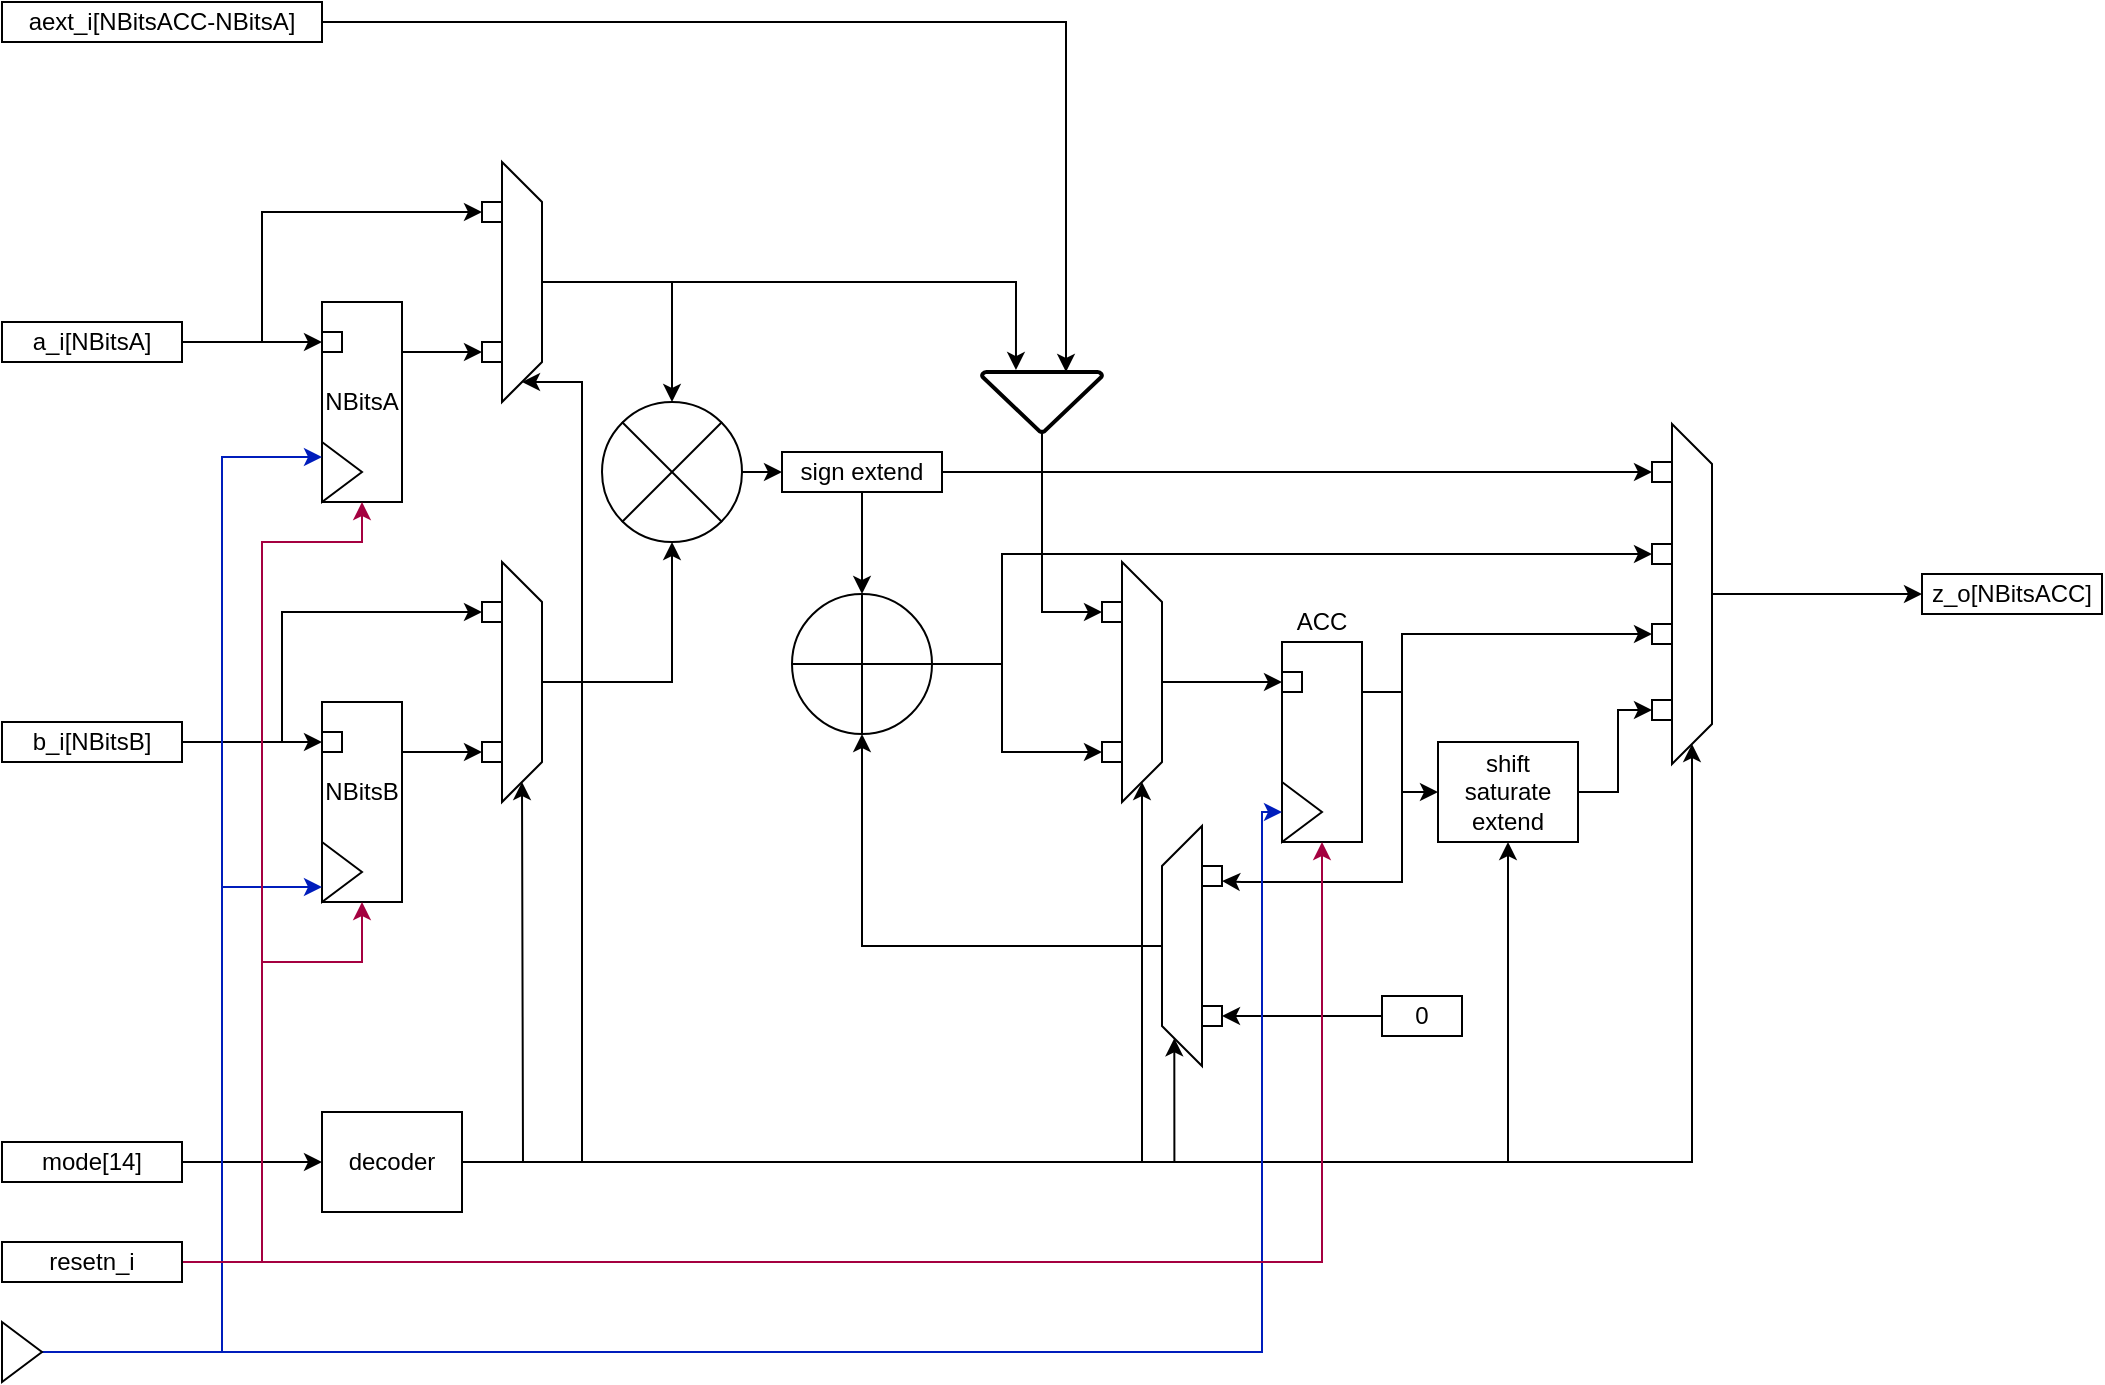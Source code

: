 <mxfile version="14.8.0" type="github">
  <diagram id="Zt-Wdsxh2AnEjAXwIarj" name="Page-1">
    <mxGraphModel dx="1316" dy="865" grid="1" gridSize="10" guides="1" tooltips="1" connect="1" arrows="1" fold="1" page="1" pageScale="1" pageWidth="1700" pageHeight="1100" math="0" shadow="0">
      <root>
        <mxCell id="0" />
        <mxCell id="1" parent="0" />
        <mxCell id="nUtwPCLg_D4EzGsEK1XT-14" value="" style="group" vertex="1" connectable="0" parent="1">
          <mxGeometry x="240" y="190" width="30" height="120" as="geometry" />
        </mxCell>
        <mxCell id="nUtwPCLg_D4EzGsEK1XT-8" value="" style="shape=trapezoid;perimeter=trapezoidPerimeter;whiteSpace=wrap;html=1;fixedSize=1;rotation=90;" vertex="1" parent="nUtwPCLg_D4EzGsEK1XT-14">
          <mxGeometry x="-40" y="50" width="120" height="20" as="geometry" />
        </mxCell>
        <mxCell id="nUtwPCLg_D4EzGsEK1XT-10" value="" style="rounded=0;whiteSpace=wrap;html=1;" vertex="1" parent="nUtwPCLg_D4EzGsEK1XT-14">
          <mxGeometry y="20" width="10" height="10" as="geometry" />
        </mxCell>
        <mxCell id="nUtwPCLg_D4EzGsEK1XT-13" value="" style="rounded=0;whiteSpace=wrap;html=1;" vertex="1" parent="nUtwPCLg_D4EzGsEK1XT-14">
          <mxGeometry y="90" width="10" height="10" as="geometry" />
        </mxCell>
        <mxCell id="nUtwPCLg_D4EzGsEK1XT-16" style="edgeStyle=orthogonalEdgeStyle;rounded=0;orthogonalLoop=1;jettySize=auto;html=1;entryX=0;entryY=0.5;entryDx=0;entryDy=0;exitX=1;exitY=0.5;exitDx=0;exitDy=0;" edge="1" parent="1" source="nUtwPCLg_D4EzGsEK1XT-18" target="nUtwPCLg_D4EzGsEK1XT-17">
          <mxGeometry relative="1" as="geometry">
            <mxPoint x="20" y="281" as="sourcePoint" />
            <mxPoint x="160" y="280" as="targetPoint" />
          </mxGeometry>
        </mxCell>
        <mxCell id="nUtwPCLg_D4EzGsEK1XT-18" value="a_i[NBitsA]" style="text;html=1;align=center;verticalAlign=middle;whiteSpace=wrap;rounded=0;strokeColor=#000000;" vertex="1" parent="1">
          <mxGeometry y="270" width="90" height="20" as="geometry" />
        </mxCell>
        <mxCell id="nUtwPCLg_D4EzGsEK1XT-19" value="NBitsA" style="group" vertex="1" connectable="0" parent="1">
          <mxGeometry x="160" y="260" width="40" height="100" as="geometry" />
        </mxCell>
        <mxCell id="nUtwPCLg_D4EzGsEK1XT-1" value="" style="rounded=0;whiteSpace=wrap;html=1;container=0;" vertex="1" parent="nUtwPCLg_D4EzGsEK1XT-19">
          <mxGeometry width="40" height="100" as="geometry" />
        </mxCell>
        <mxCell id="nUtwPCLg_D4EzGsEK1XT-2" value="" style="triangle;whiteSpace=wrap;html=1;container=0;" vertex="1" parent="nUtwPCLg_D4EzGsEK1XT-19">
          <mxGeometry y="70" width="20" height="30" as="geometry" />
        </mxCell>
        <mxCell id="nUtwPCLg_D4EzGsEK1XT-17" value="" style="rounded=0;whiteSpace=wrap;html=1;container=0;" vertex="1" parent="nUtwPCLg_D4EzGsEK1XT-19">
          <mxGeometry y="15" width="10" height="10" as="geometry" />
        </mxCell>
        <mxCell id="nUtwPCLg_D4EzGsEK1XT-84" value="NBitsA" style="text;html=1;strokeColor=none;fillColor=none;align=center;verticalAlign=middle;whiteSpace=wrap;rounded=0;" vertex="1" parent="nUtwPCLg_D4EzGsEK1XT-19">
          <mxGeometry y="40" width="40" height="20" as="geometry" />
        </mxCell>
        <mxCell id="nUtwPCLg_D4EzGsEK1XT-20" value="" style="group" vertex="1" connectable="0" parent="1">
          <mxGeometry x="160" y="460" width="40" height="100" as="geometry" />
        </mxCell>
        <mxCell id="nUtwPCLg_D4EzGsEK1XT-21" value="" style="rounded=0;whiteSpace=wrap;html=1;container=0;" vertex="1" parent="nUtwPCLg_D4EzGsEK1XT-20">
          <mxGeometry width="40" height="100" as="geometry" />
        </mxCell>
        <mxCell id="nUtwPCLg_D4EzGsEK1XT-22" value="" style="triangle;whiteSpace=wrap;html=1;container=0;" vertex="1" parent="nUtwPCLg_D4EzGsEK1XT-20">
          <mxGeometry y="70" width="20" height="30" as="geometry" />
        </mxCell>
        <mxCell id="nUtwPCLg_D4EzGsEK1XT-23" value="" style="rounded=0;whiteSpace=wrap;html=1;container=0;" vertex="1" parent="nUtwPCLg_D4EzGsEK1XT-20">
          <mxGeometry y="15" width="10" height="10" as="geometry" />
        </mxCell>
        <mxCell id="nUtwPCLg_D4EzGsEK1XT-25" style="edgeStyle=orthogonalEdgeStyle;rounded=0;orthogonalLoop=1;jettySize=auto;html=1;exitX=1;exitY=0.5;exitDx=0;exitDy=0;entryX=0;entryY=0.5;entryDx=0;entryDy=0;" edge="1" parent="1" source="nUtwPCLg_D4EzGsEK1XT-24" target="nUtwPCLg_D4EzGsEK1XT-23">
          <mxGeometry relative="1" as="geometry" />
        </mxCell>
        <mxCell id="nUtwPCLg_D4EzGsEK1XT-40" style="edgeStyle=orthogonalEdgeStyle;rounded=0;orthogonalLoop=1;jettySize=auto;html=1;exitX=1;exitY=0.5;exitDx=0;exitDy=0;entryX=0;entryY=0.5;entryDx=0;entryDy=0;" edge="1" parent="1" source="nUtwPCLg_D4EzGsEK1XT-24" target="nUtwPCLg_D4EzGsEK1XT-37">
          <mxGeometry relative="1" as="geometry">
            <Array as="points">
              <mxPoint x="140" y="480" />
              <mxPoint x="140" y="415" />
            </Array>
          </mxGeometry>
        </mxCell>
        <mxCell id="nUtwPCLg_D4EzGsEK1XT-24" value="b_i[NBitsB]" style="text;html=1;align=center;verticalAlign=middle;whiteSpace=wrap;rounded=0;strokeColor=#000000;" vertex="1" parent="1">
          <mxGeometry y="470" width="90" height="20" as="geometry" />
        </mxCell>
        <mxCell id="nUtwPCLg_D4EzGsEK1XT-26" value="" style="group" vertex="1" connectable="0" parent="1">
          <mxGeometry x="640" y="430" width="40" height="100" as="geometry" />
        </mxCell>
        <mxCell id="nUtwPCLg_D4EzGsEK1XT-27" value="" style="rounded=0;whiteSpace=wrap;html=1;container=0;" vertex="1" parent="nUtwPCLg_D4EzGsEK1XT-26">
          <mxGeometry width="40" height="100" as="geometry" />
        </mxCell>
        <mxCell id="nUtwPCLg_D4EzGsEK1XT-28" value="" style="triangle;whiteSpace=wrap;html=1;container=0;" vertex="1" parent="nUtwPCLg_D4EzGsEK1XT-26">
          <mxGeometry y="70" width="20" height="30" as="geometry" />
        </mxCell>
        <mxCell id="nUtwPCLg_D4EzGsEK1XT-29" value="" style="rounded=0;whiteSpace=wrap;html=1;container=0;" vertex="1" parent="nUtwPCLg_D4EzGsEK1XT-26">
          <mxGeometry y="15" width="10" height="10" as="geometry" />
        </mxCell>
        <mxCell id="nUtwPCLg_D4EzGsEK1XT-30" style="edgeStyle=orthogonalEdgeStyle;rounded=0;orthogonalLoop=1;jettySize=auto;html=1;exitX=1;exitY=0.25;exitDx=0;exitDy=0;entryX=0;entryY=0.5;entryDx=0;entryDy=0;" edge="1" parent="1" source="nUtwPCLg_D4EzGsEK1XT-1" target="nUtwPCLg_D4EzGsEK1XT-13">
          <mxGeometry relative="1" as="geometry">
            <mxPoint x="240" y="285" as="targetPoint" />
          </mxGeometry>
        </mxCell>
        <mxCell id="nUtwPCLg_D4EzGsEK1XT-32" style="edgeStyle=orthogonalEdgeStyle;rounded=0;orthogonalLoop=1;jettySize=auto;html=1;exitX=1;exitY=0.5;exitDx=0;exitDy=0;entryX=0;entryY=0.5;entryDx=0;entryDy=0;" edge="1" parent="1" source="nUtwPCLg_D4EzGsEK1XT-18" target="nUtwPCLg_D4EzGsEK1XT-10">
          <mxGeometry relative="1" as="geometry">
            <Array as="points">
              <mxPoint x="130" y="280" />
              <mxPoint x="130" y="215" />
            </Array>
          </mxGeometry>
        </mxCell>
        <mxCell id="nUtwPCLg_D4EzGsEK1XT-44" style="edgeStyle=orthogonalEdgeStyle;rounded=0;orthogonalLoop=1;jettySize=auto;html=1;exitX=1;exitY=0.5;exitDx=0;exitDy=0;exitPerimeter=0;entryX=0;entryY=0.5;entryDx=0;entryDy=0;" edge="1" parent="1" source="nUtwPCLg_D4EzGsEK1XT-33" target="nUtwPCLg_D4EzGsEK1XT-43">
          <mxGeometry relative="1" as="geometry" />
        </mxCell>
        <mxCell id="nUtwPCLg_D4EzGsEK1XT-33" value="" style="verticalLabelPosition=bottom;verticalAlign=top;html=1;shape=mxgraph.flowchart.or;strokeColor=#000000;" vertex="1" parent="1">
          <mxGeometry x="300" y="310" width="70" height="70" as="geometry" />
        </mxCell>
        <mxCell id="nUtwPCLg_D4EzGsEK1XT-34" style="edgeStyle=orthogonalEdgeStyle;rounded=0;orthogonalLoop=1;jettySize=auto;html=1;exitX=0.5;exitY=0;exitDx=0;exitDy=0;entryX=0.5;entryY=0;entryDx=0;entryDy=0;entryPerimeter=0;" edge="1" parent="1" source="nUtwPCLg_D4EzGsEK1XT-8" target="nUtwPCLg_D4EzGsEK1XT-33">
          <mxGeometry relative="1" as="geometry" />
        </mxCell>
        <mxCell id="nUtwPCLg_D4EzGsEK1XT-35" value="" style="group" vertex="1" connectable="0" parent="1">
          <mxGeometry x="240" y="390" width="30" height="120" as="geometry" />
        </mxCell>
        <mxCell id="nUtwPCLg_D4EzGsEK1XT-36" value="" style="shape=trapezoid;perimeter=trapezoidPerimeter;whiteSpace=wrap;html=1;fixedSize=1;rotation=90;" vertex="1" parent="nUtwPCLg_D4EzGsEK1XT-35">
          <mxGeometry x="-40" y="50" width="120" height="20" as="geometry" />
        </mxCell>
        <mxCell id="nUtwPCLg_D4EzGsEK1XT-37" value="" style="rounded=0;whiteSpace=wrap;html=1;" vertex="1" parent="nUtwPCLg_D4EzGsEK1XT-35">
          <mxGeometry y="20" width="10" height="10" as="geometry" />
        </mxCell>
        <mxCell id="nUtwPCLg_D4EzGsEK1XT-38" value="" style="rounded=0;whiteSpace=wrap;html=1;" vertex="1" parent="nUtwPCLg_D4EzGsEK1XT-35">
          <mxGeometry y="90" width="10" height="10" as="geometry" />
        </mxCell>
        <mxCell id="nUtwPCLg_D4EzGsEK1XT-39" style="edgeStyle=orthogonalEdgeStyle;rounded=0;orthogonalLoop=1;jettySize=auto;html=1;exitX=1;exitY=0.25;exitDx=0;exitDy=0;entryX=0;entryY=0.5;entryDx=0;entryDy=0;" edge="1" parent="1" source="nUtwPCLg_D4EzGsEK1XT-21" target="nUtwPCLg_D4EzGsEK1XT-38">
          <mxGeometry relative="1" as="geometry" />
        </mxCell>
        <mxCell id="nUtwPCLg_D4EzGsEK1XT-41" style="edgeStyle=orthogonalEdgeStyle;rounded=0;orthogonalLoop=1;jettySize=auto;html=1;exitX=0.5;exitY=0;exitDx=0;exitDy=0;entryX=0.5;entryY=1;entryDx=0;entryDy=0;entryPerimeter=0;" edge="1" parent="1" source="nUtwPCLg_D4EzGsEK1XT-36" target="nUtwPCLg_D4EzGsEK1XT-33">
          <mxGeometry relative="1" as="geometry" />
        </mxCell>
        <mxCell id="nUtwPCLg_D4EzGsEK1XT-59" style="edgeStyle=orthogonalEdgeStyle;rounded=0;orthogonalLoop=1;jettySize=auto;html=1;exitX=0.5;exitY=1;exitDx=0;exitDy=0;entryX=0.5;entryY=0;entryDx=0;entryDy=0;entryPerimeter=0;" edge="1" parent="1" source="nUtwPCLg_D4EzGsEK1XT-43" target="nUtwPCLg_D4EzGsEK1XT-57">
          <mxGeometry relative="1" as="geometry" />
        </mxCell>
        <mxCell id="nUtwPCLg_D4EzGsEK1XT-60" style="edgeStyle=orthogonalEdgeStyle;rounded=0;orthogonalLoop=1;jettySize=auto;html=1;exitX=1;exitY=0.5;exitDx=0;exitDy=0;entryX=0;entryY=0.5;entryDx=0;entryDy=0;" edge="1" parent="1" source="nUtwPCLg_D4EzGsEK1XT-43" target="nUtwPCLg_D4EzGsEK1XT-50">
          <mxGeometry relative="1" as="geometry">
            <mxPoint x="680" y="345" as="targetPoint" />
          </mxGeometry>
        </mxCell>
        <mxCell id="nUtwPCLg_D4EzGsEK1XT-43" value="sign extend" style="text;html=1;fillColor=none;align=center;verticalAlign=middle;whiteSpace=wrap;rounded=0;strokeColor=#000000;" vertex="1" parent="1">
          <mxGeometry x="390" y="335" width="80" height="20" as="geometry" />
        </mxCell>
        <mxCell id="nUtwPCLg_D4EzGsEK1XT-56" value="" style="group" vertex="1" connectable="0" parent="1">
          <mxGeometry x="825" y="321" width="30" height="170" as="geometry" />
        </mxCell>
        <mxCell id="nUtwPCLg_D4EzGsEK1XT-49" value="" style="shape=trapezoid;perimeter=trapezoidPerimeter;whiteSpace=wrap;html=1;fixedSize=1;strokeColor=#000000;rotation=90;" vertex="1" parent="nUtwPCLg_D4EzGsEK1XT-56">
          <mxGeometry x="-65" y="75" width="170" height="20" as="geometry" />
        </mxCell>
        <mxCell id="nUtwPCLg_D4EzGsEK1XT-50" value="" style="rounded=0;whiteSpace=wrap;html=1;strokeColor=#000000;" vertex="1" parent="nUtwPCLg_D4EzGsEK1XT-56">
          <mxGeometry y="19" width="10" height="10" as="geometry" />
        </mxCell>
        <mxCell id="nUtwPCLg_D4EzGsEK1XT-51" value="" style="rounded=0;whiteSpace=wrap;html=1;strokeColor=#000000;" vertex="1" parent="nUtwPCLg_D4EzGsEK1XT-56">
          <mxGeometry y="60" width="10" height="10" as="geometry" />
        </mxCell>
        <mxCell id="nUtwPCLg_D4EzGsEK1XT-52" value="" style="rounded=0;whiteSpace=wrap;html=1;strokeColor=#000000;" vertex="1" parent="nUtwPCLg_D4EzGsEK1XT-56">
          <mxGeometry y="100" width="10" height="10" as="geometry" />
        </mxCell>
        <mxCell id="nUtwPCLg_D4EzGsEK1XT-55" value="" style="rounded=0;whiteSpace=wrap;html=1;strokeColor=#000000;" vertex="1" parent="nUtwPCLg_D4EzGsEK1XT-56">
          <mxGeometry y="138" width="10" height="10" as="geometry" />
        </mxCell>
        <mxCell id="nUtwPCLg_D4EzGsEK1XT-58" style="edgeStyle=orthogonalEdgeStyle;rounded=0;orthogonalLoop=1;jettySize=auto;html=1;exitX=1;exitY=0.5;exitDx=0;exitDy=0;exitPerimeter=0;entryX=0;entryY=0.5;entryDx=0;entryDy=0;" edge="1" parent="1" source="nUtwPCLg_D4EzGsEK1XT-57" target="nUtwPCLg_D4EzGsEK1XT-65">
          <mxGeometry relative="1" as="geometry">
            <Array as="points">
              <mxPoint x="500" y="441" />
              <mxPoint x="500" y="485" />
            </Array>
          </mxGeometry>
        </mxCell>
        <mxCell id="nUtwPCLg_D4EzGsEK1XT-57" value="" style="verticalLabelPosition=bottom;verticalAlign=top;html=1;shape=mxgraph.flowchart.summing_function;strokeColor=#000000;" vertex="1" parent="1">
          <mxGeometry x="395" y="406" width="70" height="70" as="geometry" />
        </mxCell>
        <mxCell id="nUtwPCLg_D4EzGsEK1XT-61" style="edgeStyle=orthogonalEdgeStyle;rounded=0;orthogonalLoop=1;jettySize=auto;html=1;entryX=0;entryY=0.5;entryDx=0;entryDy=0;exitX=1;exitY=0.5;exitDx=0;exitDy=0;exitPerimeter=0;" edge="1" parent="1" source="nUtwPCLg_D4EzGsEK1XT-57" target="nUtwPCLg_D4EzGsEK1XT-51">
          <mxGeometry relative="1" as="geometry">
            <mxPoint x="530" y="439" as="sourcePoint" />
            <Array as="points">
              <mxPoint x="500" y="441" />
              <mxPoint x="500" y="386" />
            </Array>
          </mxGeometry>
        </mxCell>
        <mxCell id="nUtwPCLg_D4EzGsEK1XT-62" value="" style="group" vertex="1" connectable="0" parent="1">
          <mxGeometry x="550" y="390" width="30" height="120" as="geometry" />
        </mxCell>
        <mxCell id="nUtwPCLg_D4EzGsEK1XT-63" value="" style="shape=trapezoid;perimeter=trapezoidPerimeter;whiteSpace=wrap;html=1;fixedSize=1;rotation=90;" vertex="1" parent="nUtwPCLg_D4EzGsEK1XT-62">
          <mxGeometry x="-40" y="50" width="120" height="20" as="geometry" />
        </mxCell>
        <mxCell id="nUtwPCLg_D4EzGsEK1XT-64" value="" style="rounded=0;whiteSpace=wrap;html=1;" vertex="1" parent="nUtwPCLg_D4EzGsEK1XT-62">
          <mxGeometry y="20" width="10" height="10" as="geometry" />
        </mxCell>
        <mxCell id="nUtwPCLg_D4EzGsEK1XT-65" value="" style="rounded=0;whiteSpace=wrap;html=1;" vertex="1" parent="nUtwPCLg_D4EzGsEK1XT-62">
          <mxGeometry y="90" width="10" height="10" as="geometry" />
        </mxCell>
        <mxCell id="nUtwPCLg_D4EzGsEK1XT-66" style="edgeStyle=orthogonalEdgeStyle;rounded=0;orthogonalLoop=1;jettySize=auto;html=1;exitX=0.5;exitY=0;exitDx=0;exitDy=0;entryX=0;entryY=0.5;entryDx=0;entryDy=0;" edge="1" parent="1" source="nUtwPCLg_D4EzGsEK1XT-63" target="nUtwPCLg_D4EzGsEK1XT-29">
          <mxGeometry relative="1" as="geometry" />
        </mxCell>
        <mxCell id="nUtwPCLg_D4EzGsEK1XT-70" style="edgeStyle=orthogonalEdgeStyle;rounded=0;orthogonalLoop=1;jettySize=auto;html=1;exitX=0.5;exitY=1;exitDx=0;exitDy=0;entryX=0;entryY=0.5;entryDx=0;entryDy=0;exitPerimeter=0;" edge="1" parent="1" source="nUtwPCLg_D4EzGsEK1XT-91" target="nUtwPCLg_D4EzGsEK1XT-64">
          <mxGeometry relative="1" as="geometry">
            <mxPoint x="470" y="250" as="sourcePoint" />
            <Array as="points">
              <mxPoint x="520" y="415" />
            </Array>
          </mxGeometry>
        </mxCell>
        <mxCell id="nUtwPCLg_D4EzGsEK1XT-71" style="edgeStyle=orthogonalEdgeStyle;rounded=0;orthogonalLoop=1;jettySize=auto;html=1;exitX=1;exitY=0.25;exitDx=0;exitDy=0;entryX=0;entryY=0.5;entryDx=0;entryDy=0;" edge="1" parent="1" source="nUtwPCLg_D4EzGsEK1XT-27" target="nUtwPCLg_D4EzGsEK1XT-52">
          <mxGeometry relative="1" as="geometry">
            <Array as="points">
              <mxPoint x="700" y="455" />
              <mxPoint x="700" y="426" />
            </Array>
          </mxGeometry>
        </mxCell>
        <mxCell id="nUtwPCLg_D4EzGsEK1XT-74" style="edgeStyle=orthogonalEdgeStyle;rounded=0;orthogonalLoop=1;jettySize=auto;html=1;exitX=1;exitY=0.5;exitDx=0;exitDy=0;entryX=0;entryY=0.5;entryDx=0;entryDy=0;" edge="1" parent="1" source="nUtwPCLg_D4EzGsEK1XT-72" target="nUtwPCLg_D4EzGsEK1XT-55">
          <mxGeometry relative="1" as="geometry" />
        </mxCell>
        <mxCell id="nUtwPCLg_D4EzGsEK1XT-72" value="&lt;div&gt;shift&lt;/div&gt;&lt;div&gt;saturate&lt;/div&gt;&lt;div&gt;extend&lt;br&gt;&lt;/div&gt;" style="text;html=1;fillColor=none;align=center;verticalAlign=middle;whiteSpace=wrap;rounded=0;strokeColor=#000000;" vertex="1" parent="1">
          <mxGeometry x="718" y="480" width="70" height="50" as="geometry" />
        </mxCell>
        <mxCell id="nUtwPCLg_D4EzGsEK1XT-73" style="edgeStyle=orthogonalEdgeStyle;rounded=0;orthogonalLoop=1;jettySize=auto;html=1;exitX=1;exitY=0.25;exitDx=0;exitDy=0;entryX=0;entryY=0.5;entryDx=0;entryDy=0;" edge="1" parent="1" source="nUtwPCLg_D4EzGsEK1XT-27" target="nUtwPCLg_D4EzGsEK1XT-72">
          <mxGeometry relative="1" as="geometry" />
        </mxCell>
        <mxCell id="nUtwPCLg_D4EzGsEK1XT-75" value="" style="group;flipV=1;rotation=-180;" vertex="1" connectable="0" parent="1">
          <mxGeometry x="580" y="522" width="30" height="120" as="geometry" />
        </mxCell>
        <mxCell id="nUtwPCLg_D4EzGsEK1XT-76" value="" style="shape=trapezoid;perimeter=trapezoidPerimeter;whiteSpace=wrap;html=1;fixedSize=1;rotation=-90;" vertex="1" parent="nUtwPCLg_D4EzGsEK1XT-75">
          <mxGeometry x="-50" y="50" width="120" height="20" as="geometry" />
        </mxCell>
        <mxCell id="nUtwPCLg_D4EzGsEK1XT-77" value="" style="rounded=0;whiteSpace=wrap;html=1;rotation=-180;" vertex="1" parent="nUtwPCLg_D4EzGsEK1XT-75">
          <mxGeometry x="20" y="90" width="10" height="10" as="geometry" />
        </mxCell>
        <mxCell id="nUtwPCLg_D4EzGsEK1XT-78" value="" style="rounded=0;whiteSpace=wrap;html=1;rotation=-180;" vertex="1" parent="nUtwPCLg_D4EzGsEK1XT-75">
          <mxGeometry x="20" y="20" width="10" height="10" as="geometry" />
        </mxCell>
        <mxCell id="nUtwPCLg_D4EzGsEK1XT-79" style="edgeStyle=orthogonalEdgeStyle;rounded=0;orthogonalLoop=1;jettySize=auto;html=1;exitX=1;exitY=0.25;exitDx=0;exitDy=0;entryX=0;entryY=0.25;entryDx=0;entryDy=0;" edge="1" parent="1" source="nUtwPCLg_D4EzGsEK1XT-27" target="nUtwPCLg_D4EzGsEK1XT-78">
          <mxGeometry relative="1" as="geometry" />
        </mxCell>
        <mxCell id="nUtwPCLg_D4EzGsEK1XT-82" style="edgeStyle=orthogonalEdgeStyle;rounded=0;orthogonalLoop=1;jettySize=auto;html=1;exitX=0;exitY=0.5;exitDx=0;exitDy=0;entryX=0;entryY=0.5;entryDx=0;entryDy=0;" edge="1" parent="1" source="nUtwPCLg_D4EzGsEK1XT-81" target="nUtwPCLg_D4EzGsEK1XT-77">
          <mxGeometry relative="1" as="geometry" />
        </mxCell>
        <mxCell id="nUtwPCLg_D4EzGsEK1XT-81" value="0" style="text;html=1;fillColor=none;align=center;verticalAlign=middle;whiteSpace=wrap;rounded=0;strokeColor=#000000;" vertex="1" parent="1">
          <mxGeometry x="690" y="607" width="40" height="20" as="geometry" />
        </mxCell>
        <mxCell id="nUtwPCLg_D4EzGsEK1XT-83" style="edgeStyle=orthogonalEdgeStyle;rounded=0;orthogonalLoop=1;jettySize=auto;html=1;exitX=0.5;exitY=0;exitDx=0;exitDy=0;entryX=0.5;entryY=1;entryDx=0;entryDy=0;entryPerimeter=0;" edge="1" parent="1" source="nUtwPCLg_D4EzGsEK1XT-76" target="nUtwPCLg_D4EzGsEK1XT-57">
          <mxGeometry relative="1" as="geometry" />
        </mxCell>
        <mxCell id="nUtwPCLg_D4EzGsEK1XT-90" value="NBitsB" style="text;html=1;strokeColor=none;fillColor=none;align=center;verticalAlign=middle;whiteSpace=wrap;rounded=0;" vertex="1" parent="1">
          <mxGeometry x="160" y="495" width="40" height="20" as="geometry" />
        </mxCell>
        <mxCell id="nUtwPCLg_D4EzGsEK1XT-91" value="" style="strokeWidth=2;html=1;shape=mxgraph.flowchart.merge_or_storage;whiteSpace=wrap;" vertex="1" parent="1">
          <mxGeometry x="490" y="295" width="60" height="30" as="geometry" />
        </mxCell>
        <mxCell id="nUtwPCLg_D4EzGsEK1XT-94" style="edgeStyle=orthogonalEdgeStyle;rounded=0;orthogonalLoop=1;jettySize=auto;html=1;exitX=1;exitY=0.5;exitDx=0;exitDy=0;entryX=0.7;entryY=0;entryDx=0;entryDy=0;entryPerimeter=0;" edge="1" parent="1" source="nUtwPCLg_D4EzGsEK1XT-92" target="nUtwPCLg_D4EzGsEK1XT-91">
          <mxGeometry relative="1" as="geometry" />
        </mxCell>
        <mxCell id="nUtwPCLg_D4EzGsEK1XT-92" value="aext_i[NBitsACC-NBitsA]" style="text;html=1;align=center;verticalAlign=middle;whiteSpace=wrap;rounded=0;strokeColor=#000000;" vertex="1" parent="1">
          <mxGeometry y="110" width="160" height="20" as="geometry" />
        </mxCell>
        <mxCell id="nUtwPCLg_D4EzGsEK1XT-93" style="edgeStyle=orthogonalEdgeStyle;rounded=0;orthogonalLoop=1;jettySize=auto;html=1;exitX=0.5;exitY=0;exitDx=0;exitDy=0;entryX=0.283;entryY=-0.033;entryDx=0;entryDy=0;entryPerimeter=0;" edge="1" parent="1" source="nUtwPCLg_D4EzGsEK1XT-8" target="nUtwPCLg_D4EzGsEK1XT-91">
          <mxGeometry relative="1" as="geometry" />
        </mxCell>
        <mxCell id="nUtwPCLg_D4EzGsEK1XT-95" value="ACC" style="text;html=1;strokeColor=none;fillColor=none;align=center;verticalAlign=middle;whiteSpace=wrap;rounded=0;" vertex="1" parent="1">
          <mxGeometry x="640" y="410" width="40" height="20" as="geometry" />
        </mxCell>
        <mxCell id="nUtwPCLg_D4EzGsEK1XT-98" style="edgeStyle=orthogonalEdgeStyle;rounded=0;orthogonalLoop=1;jettySize=auto;html=1;exitX=1;exitY=0.5;exitDx=0;exitDy=0;entryX=0;entryY=0.5;entryDx=0;entryDy=0;" edge="1" parent="1" source="nUtwPCLg_D4EzGsEK1XT-96" target="nUtwPCLg_D4EzGsEK1XT-97">
          <mxGeometry relative="1" as="geometry" />
        </mxCell>
        <mxCell id="nUtwPCLg_D4EzGsEK1XT-96" value="mode[14]" style="text;html=1;align=center;verticalAlign=middle;whiteSpace=wrap;rounded=0;strokeColor=#000000;" vertex="1" parent="1">
          <mxGeometry y="680" width="90" height="20" as="geometry" />
        </mxCell>
        <mxCell id="nUtwPCLg_D4EzGsEK1XT-99" style="edgeStyle=orthogonalEdgeStyle;rounded=0;orthogonalLoop=1;jettySize=auto;html=1;exitX=1;exitY=0.5;exitDx=0;exitDy=0;" edge="1" parent="1" source="nUtwPCLg_D4EzGsEK1XT-97">
          <mxGeometry relative="1" as="geometry">
            <mxPoint x="260" y="500" as="targetPoint" />
          </mxGeometry>
        </mxCell>
        <mxCell id="nUtwPCLg_D4EzGsEK1XT-100" style="edgeStyle=orthogonalEdgeStyle;rounded=0;orthogonalLoop=1;jettySize=auto;html=1;exitX=1;exitY=0.5;exitDx=0;exitDy=0;entryX=1;entryY=0.5;entryDx=0;entryDy=0;" edge="1" parent="1" source="nUtwPCLg_D4EzGsEK1XT-97" target="nUtwPCLg_D4EzGsEK1XT-8">
          <mxGeometry relative="1" as="geometry">
            <Array as="points">
              <mxPoint x="290" y="690" />
              <mxPoint x="290" y="300" />
            </Array>
          </mxGeometry>
        </mxCell>
        <mxCell id="nUtwPCLg_D4EzGsEK1XT-101" style="edgeStyle=orthogonalEdgeStyle;rounded=0;orthogonalLoop=1;jettySize=auto;html=1;exitX=1;exitY=0.5;exitDx=0;exitDy=0;entryX=0;entryY=0.25;entryDx=0;entryDy=0;" edge="1" parent="1" source="nUtwPCLg_D4EzGsEK1XT-97" target="nUtwPCLg_D4EzGsEK1XT-76">
          <mxGeometry relative="1" as="geometry" />
        </mxCell>
        <mxCell id="nUtwPCLg_D4EzGsEK1XT-102" style="edgeStyle=orthogonalEdgeStyle;rounded=0;orthogonalLoop=1;jettySize=auto;html=1;exitX=1;exitY=0.5;exitDx=0;exitDy=0;entryX=1;entryY=0.5;entryDx=0;entryDy=0;" edge="1" parent="1" source="nUtwPCLg_D4EzGsEK1XT-97" target="nUtwPCLg_D4EzGsEK1XT-63">
          <mxGeometry relative="1" as="geometry">
            <Array as="points">
              <mxPoint x="570" y="690" />
            </Array>
          </mxGeometry>
        </mxCell>
        <mxCell id="nUtwPCLg_D4EzGsEK1XT-103" style="edgeStyle=orthogonalEdgeStyle;rounded=0;orthogonalLoop=1;jettySize=auto;html=1;exitX=1;exitY=0.5;exitDx=0;exitDy=0;entryX=0.5;entryY=1;entryDx=0;entryDy=0;" edge="1" parent="1" source="nUtwPCLg_D4EzGsEK1XT-97" target="nUtwPCLg_D4EzGsEK1XT-72">
          <mxGeometry relative="1" as="geometry" />
        </mxCell>
        <mxCell id="nUtwPCLg_D4EzGsEK1XT-104" style="edgeStyle=orthogonalEdgeStyle;rounded=0;orthogonalLoop=1;jettySize=auto;html=1;exitX=1;exitY=0.5;exitDx=0;exitDy=0;entryX=1;entryY=0.5;entryDx=0;entryDy=0;" edge="1" parent="1" source="nUtwPCLg_D4EzGsEK1XT-97" target="nUtwPCLg_D4EzGsEK1XT-49">
          <mxGeometry relative="1" as="geometry" />
        </mxCell>
        <mxCell id="nUtwPCLg_D4EzGsEK1XT-97" value="decoder" style="text;html=1;fillColor=none;align=center;verticalAlign=middle;whiteSpace=wrap;rounded=0;strokeColor=#000000;" vertex="1" parent="1">
          <mxGeometry x="160" y="665" width="70" height="50" as="geometry" />
        </mxCell>
        <mxCell id="nUtwPCLg_D4EzGsEK1XT-105" value="z_o[NBitsACC]" style="text;html=1;align=center;verticalAlign=middle;whiteSpace=wrap;rounded=0;strokeColor=#000000;" vertex="1" parent="1">
          <mxGeometry x="960" y="396" width="90" height="20" as="geometry" />
        </mxCell>
        <mxCell id="nUtwPCLg_D4EzGsEK1XT-106" style="edgeStyle=orthogonalEdgeStyle;rounded=0;orthogonalLoop=1;jettySize=auto;html=1;exitX=0.5;exitY=0;exitDx=0;exitDy=0;entryX=0;entryY=0.5;entryDx=0;entryDy=0;" edge="1" parent="1" source="nUtwPCLg_D4EzGsEK1XT-49" target="nUtwPCLg_D4EzGsEK1XT-105">
          <mxGeometry relative="1" as="geometry" />
        </mxCell>
        <mxCell id="nUtwPCLg_D4EzGsEK1XT-108" style="edgeStyle=orthogonalEdgeStyle;rounded=0;orthogonalLoop=1;jettySize=auto;html=1;exitX=1;exitY=0.5;exitDx=0;exitDy=0;entryX=0;entryY=0.75;entryDx=0;entryDy=0;fillColor=#0050ef;strokeColor=#001DBC;" edge="1" parent="1" source="nUtwPCLg_D4EzGsEK1XT-107" target="nUtwPCLg_D4EzGsEK1XT-22">
          <mxGeometry relative="1" as="geometry">
            <Array as="points">
              <mxPoint x="110" y="785" />
              <mxPoint x="110" y="553" />
            </Array>
          </mxGeometry>
        </mxCell>
        <mxCell id="nUtwPCLg_D4EzGsEK1XT-109" style="edgeStyle=orthogonalEdgeStyle;rounded=0;orthogonalLoop=1;jettySize=auto;html=1;exitX=1;exitY=0.5;exitDx=0;exitDy=0;entryX=0;entryY=0.25;entryDx=0;entryDy=0;fillColor=#0050ef;strokeColor=#001DBC;" edge="1" parent="1" source="nUtwPCLg_D4EzGsEK1XT-107" target="nUtwPCLg_D4EzGsEK1XT-2">
          <mxGeometry relative="1" as="geometry">
            <Array as="points">
              <mxPoint x="110" y="785" />
              <mxPoint x="110" y="338" />
            </Array>
          </mxGeometry>
        </mxCell>
        <mxCell id="nUtwPCLg_D4EzGsEK1XT-110" style="edgeStyle=orthogonalEdgeStyle;rounded=0;orthogonalLoop=1;jettySize=auto;html=1;exitX=1;exitY=0.5;exitDx=0;exitDy=0;entryX=0;entryY=0.5;entryDx=0;entryDy=0;fillColor=#0050ef;strokeColor=#001DBC;" edge="1" parent="1" source="nUtwPCLg_D4EzGsEK1XT-107" target="nUtwPCLg_D4EzGsEK1XT-28">
          <mxGeometry relative="1" as="geometry">
            <Array as="points">
              <mxPoint x="630" y="785" />
              <mxPoint x="630" y="515" />
            </Array>
          </mxGeometry>
        </mxCell>
        <mxCell id="nUtwPCLg_D4EzGsEK1XT-107" value="" style="triangle;whiteSpace=wrap;html=1;container=0;" vertex="1" parent="1">
          <mxGeometry y="770" width="20" height="30" as="geometry" />
        </mxCell>
        <mxCell id="nUtwPCLg_D4EzGsEK1XT-113" style="edgeStyle=orthogonalEdgeStyle;rounded=0;orthogonalLoop=1;jettySize=auto;html=1;exitX=1;exitY=0.5;exitDx=0;exitDy=0;entryX=0.5;entryY=1;entryDx=0;entryDy=0;fillColor=#d80073;strokeColor=#A50040;" edge="1" parent="1" source="nUtwPCLg_D4EzGsEK1XT-112" target="nUtwPCLg_D4EzGsEK1XT-21">
          <mxGeometry relative="1" as="geometry">
            <Array as="points">
              <mxPoint x="130" y="740" />
              <mxPoint x="130" y="590" />
              <mxPoint x="180" y="590" />
            </Array>
          </mxGeometry>
        </mxCell>
        <mxCell id="nUtwPCLg_D4EzGsEK1XT-114" style="edgeStyle=orthogonalEdgeStyle;rounded=0;orthogonalLoop=1;jettySize=auto;html=1;exitX=1;exitY=0.5;exitDx=0;exitDy=0;entryX=0.5;entryY=1;entryDx=0;entryDy=0;fillColor=#d80073;strokeColor=#A50040;" edge="1" parent="1" source="nUtwPCLg_D4EzGsEK1XT-112" target="nUtwPCLg_D4EzGsEK1XT-27">
          <mxGeometry relative="1" as="geometry">
            <Array as="points">
              <mxPoint x="660" y="740" />
            </Array>
          </mxGeometry>
        </mxCell>
        <mxCell id="nUtwPCLg_D4EzGsEK1XT-115" style="edgeStyle=orthogonalEdgeStyle;rounded=0;orthogonalLoop=1;jettySize=auto;html=1;exitX=1;exitY=0.5;exitDx=0;exitDy=0;entryX=0.5;entryY=1;entryDx=0;entryDy=0;fillColor=#d80073;strokeColor=#A50040;" edge="1" parent="1" source="nUtwPCLg_D4EzGsEK1XT-112" target="nUtwPCLg_D4EzGsEK1XT-1">
          <mxGeometry relative="1" as="geometry">
            <Array as="points">
              <mxPoint x="130" y="740" />
              <mxPoint x="130" y="380" />
              <mxPoint x="180" y="380" />
            </Array>
          </mxGeometry>
        </mxCell>
        <mxCell id="nUtwPCLg_D4EzGsEK1XT-112" value="resetn_i" style="text;html=1;align=center;verticalAlign=middle;whiteSpace=wrap;rounded=0;strokeColor=#000000;" vertex="1" parent="1">
          <mxGeometry y="730" width="90" height="20" as="geometry" />
        </mxCell>
      </root>
    </mxGraphModel>
  </diagram>
</mxfile>
